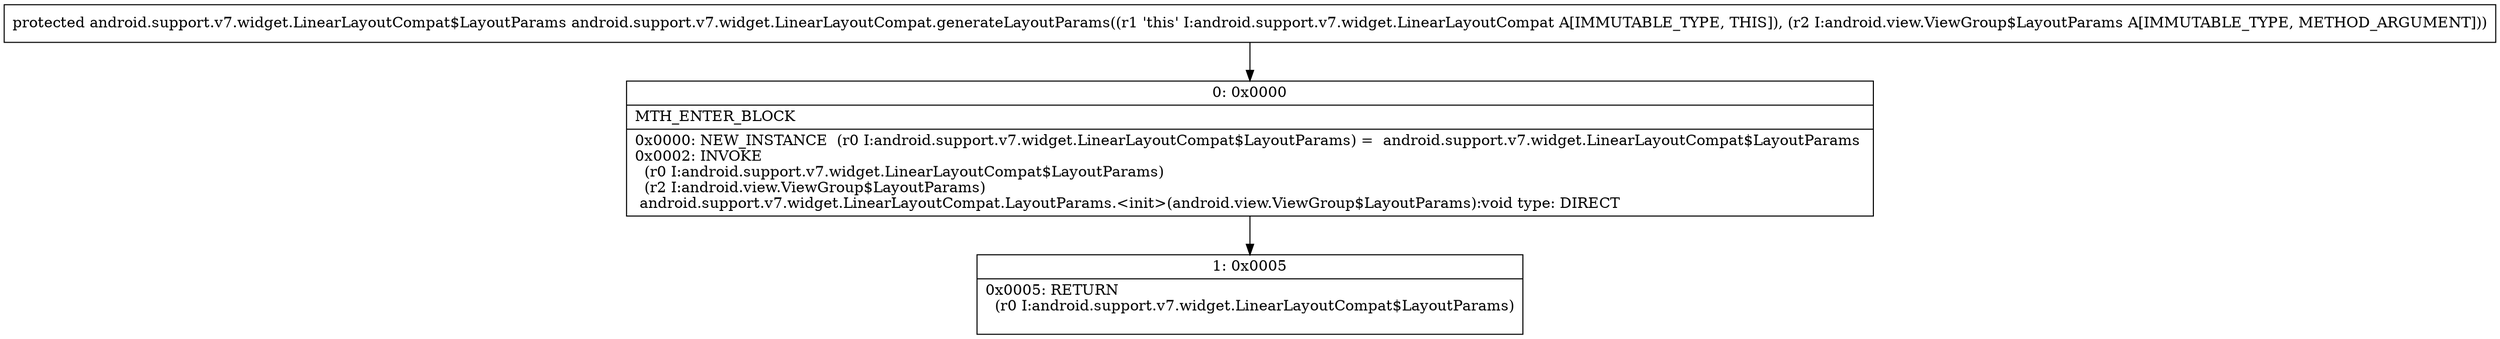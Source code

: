 digraph "CFG forandroid.support.v7.widget.LinearLayoutCompat.generateLayoutParams(Landroid\/view\/ViewGroup$LayoutParams;)Landroid\/support\/v7\/widget\/LinearLayoutCompat$LayoutParams;" {
Node_0 [shape=record,label="{0\:\ 0x0000|MTH_ENTER_BLOCK\l|0x0000: NEW_INSTANCE  (r0 I:android.support.v7.widget.LinearLayoutCompat$LayoutParams) =  android.support.v7.widget.LinearLayoutCompat$LayoutParams \l0x0002: INVOKE  \l  (r0 I:android.support.v7.widget.LinearLayoutCompat$LayoutParams)\l  (r2 I:android.view.ViewGroup$LayoutParams)\l android.support.v7.widget.LinearLayoutCompat.LayoutParams.\<init\>(android.view.ViewGroup$LayoutParams):void type: DIRECT \l}"];
Node_1 [shape=record,label="{1\:\ 0x0005|0x0005: RETURN  \l  (r0 I:android.support.v7.widget.LinearLayoutCompat$LayoutParams)\l \l}"];
MethodNode[shape=record,label="{protected android.support.v7.widget.LinearLayoutCompat$LayoutParams android.support.v7.widget.LinearLayoutCompat.generateLayoutParams((r1 'this' I:android.support.v7.widget.LinearLayoutCompat A[IMMUTABLE_TYPE, THIS]), (r2 I:android.view.ViewGroup$LayoutParams A[IMMUTABLE_TYPE, METHOD_ARGUMENT])) }"];
MethodNode -> Node_0;
Node_0 -> Node_1;
}

